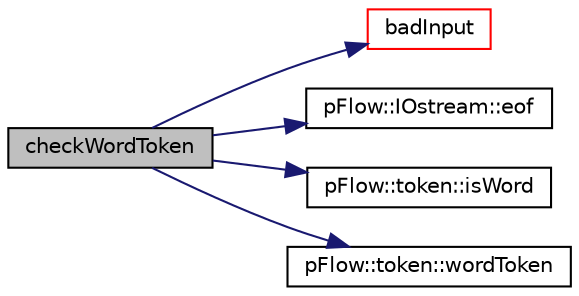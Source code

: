 digraph "checkWordToken"
{
 // LATEX_PDF_SIZE
  edge [fontname="Helvetica",fontsize="10",labelfontname="Helvetica",labelfontsize="10"];
  node [fontname="Helvetica",fontsize="10",shape=record];
  rankdir="LR";
  Node1 [label="checkWordToken",height=0.2,width=0.4,color="black", fillcolor="grey75", style="filled", fontcolor="black",tooltip=" "];
  Node1 -> Node2 [color="midnightblue",fontsize="10",style="solid",fontname="Helvetica"];
  Node2 [label="badInput",height=0.2,width=0.4,color="red", fillcolor="white", style="filled",URL="$namespacepFlow.html#a1da2c77e895df3330a9b2a421486be06",tooltip=" "];
  Node1 -> Node5 [color="midnightblue",fontsize="10",style="solid",fontname="Helvetica"];
  Node5 [label="pFlow::IOstream::eof",height=0.2,width=0.4,color="black", fillcolor="white", style="filled",URL="$classpFlow_1_1IOstream.html#af3418ac60d0d7a303478f29a387feb3c",tooltip="Return true if end of input seen."];
  Node1 -> Node6 [color="midnightblue",fontsize="10",style="solid",fontname="Helvetica"];
  Node6 [label="pFlow::token::isWord",height=0.2,width=0.4,color="black", fillcolor="white", style="filled",URL="$classpFlow_1_1token.html#ace6d5ecd2736d19990a7c12e0fe5a745",tooltip="Token is word or DIRECTIVE word."];
  Node1 -> Node7 [color="midnightblue",fontsize="10",style="solid",fontname="Helvetica"];
  Node7 [label="pFlow::token::wordToken",height=0.2,width=0.4,color="black", fillcolor="white", style="filled",URL="$classpFlow_1_1token.html#a8658f0b0a04ffdb6e74c5af4ca27edf1",tooltip="Return const reference to the word contents."];
}
